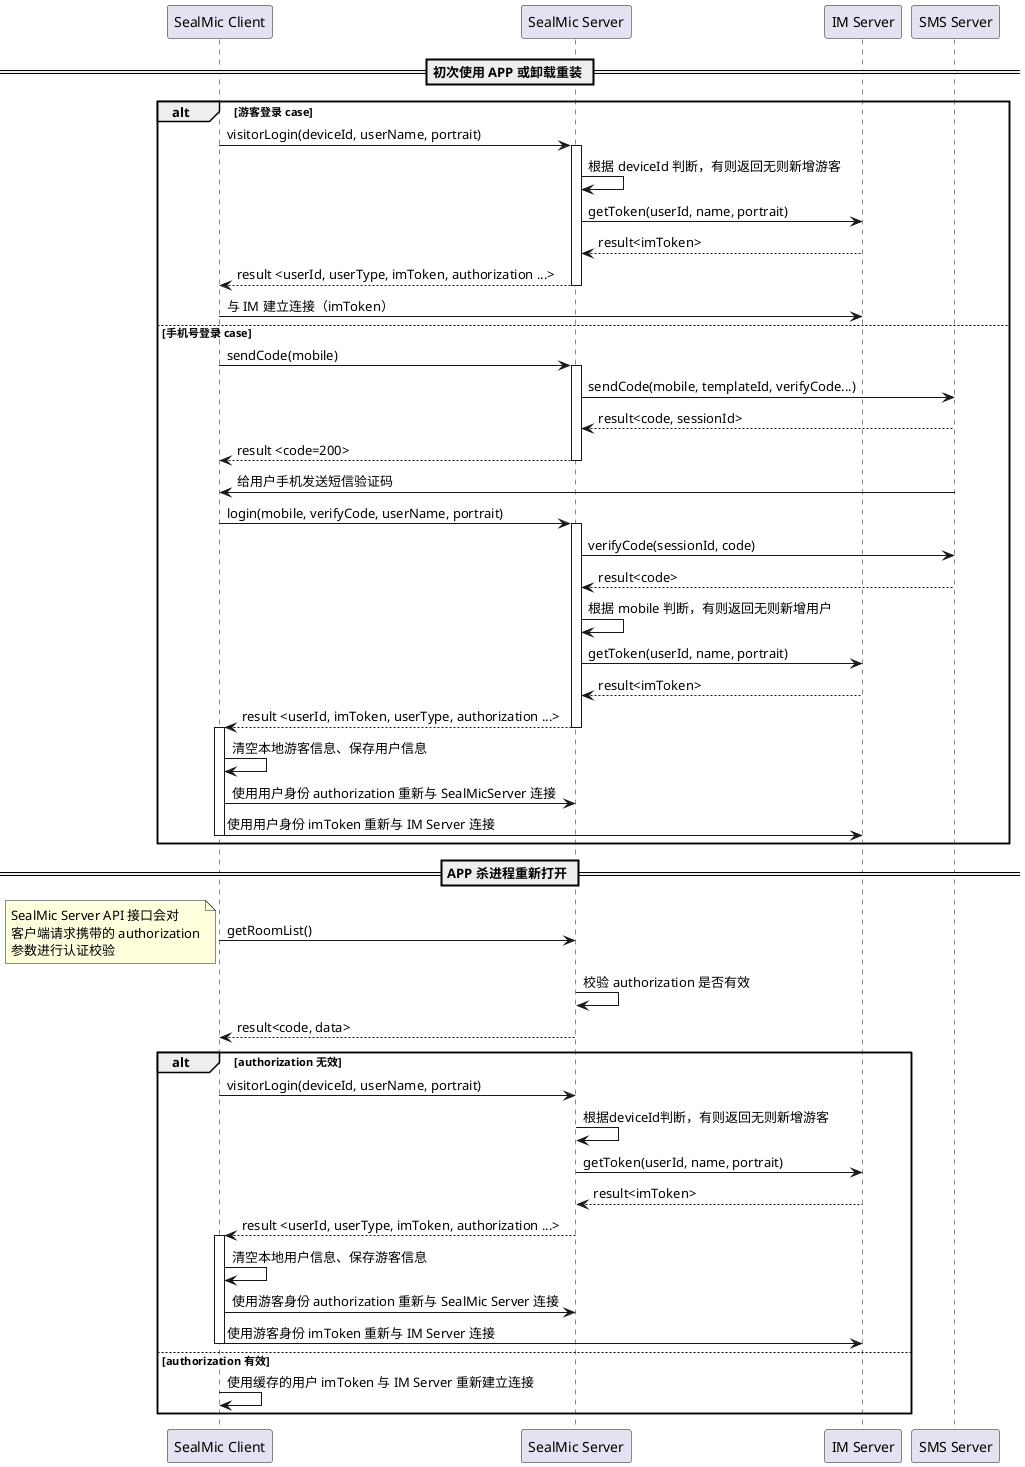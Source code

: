 @startuml
participant "SealMic Client" AS A
participant "SealMic Server" AS B
participant "IM Server" AS C
participant "SMS Server" AS D

== 初次使用 APP 或卸载重装 ==
alt 游客登录 case
A->B: visitorLogin(deviceId, userName, portrait)
activate "B"
B->B: 根据 deviceId 判断，有则返回无则新增游客
B->C: getToken(userId, name, portrait)
C-->B: result<imToken>
B-->A: result <userId, userType, imToken, authorization ...>
deactivate "B"
A->C: 与 IM 建立连接（imToken）
else 手机号登录 case
A->B: sendCode(mobile)
activate "B"
B->D: sendCode(mobile, templateId, verifyCode...)
D-->B: result<code, sessionId>
B-->A: result <code=200>
deactivate "B"
D->A: 给用户手机发送短信验证码
A->B: login(mobile, verifyCode, userName, portrait)
activate "B"
B->D: verifyCode(sessionId, code)
D-->B: result<code>
B->B: 根据 mobile 判断，有则返回无则新增用户
B->C: getToken(userId, name, portrait)
C-->B: result<imToken>
B-->A: result <userId, imToken, userType, authorization ...>
deactivate "B"
activate "A"
A->A: 清空本地游客信息、保存用户信息
A->B: 使用用户身份 authorization 重新与 SealMicServer 连接
A->C: 使用用户身份 imToken 重新与 IM Server 连接
deactivate "A"
end
== APP 杀进程重新打开 ==
A->B: getRoomList()
note left
      SealMic Server API 接口会对
      客户端请求携带的 authorization
      参数进行认证校验
end note
B->B: 校验 authorization 是否有效
B-->A: result<code, data>
alt authorization 无效
A->B: visitorLogin(deviceId, userName, portrait)
B->B: 根据deviceId判断，有则返回无则新增游客
B->C: getToken(userId, name, portrait)
C-->B: result<imToken>
B-->A: result <userId, userType, imToken, authorization ...>
activate "A"
A->A: 清空本地用户信息、保存游客信息
A->B: 使用游客身份 authorization 重新与 SealMic Server 连接
A->C: 使用游客身份 imToken 重新与 IM Server 连接
deactivate "A"
else authorization 有效
A->A: 使用缓存的用户 imToken 与 IM Server 重新建立连接
end
@enduml